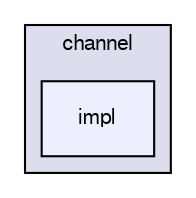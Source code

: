 digraph "/var/lib/jenkins/workspace/kaa_v0.6.1/client/client-multi/client-cpp/kaa/channel/impl" {
  bgcolor=transparent;
  compound=true
  node [ fontsize="10", fontname="FreeSans"];
  edge [ labelfontsize="10", labelfontname="FreeSans"];
  subgraph clusterdir_d9d7199942c2f288f00a32468f8a9f83 {
    graph [ bgcolor="#ddddee", pencolor="black", label="channel" fontname="FreeSans", fontsize="10", URL="dir_d9d7199942c2f288f00a32468f8a9f83.html"]
  dir_3d247bae22d9168249863522b034529c [shape=box, label="impl", style="filled", fillcolor="#eeeeff", pencolor="black", URL="dir_3d247bae22d9168249863522b034529c.html"];
  }
}
